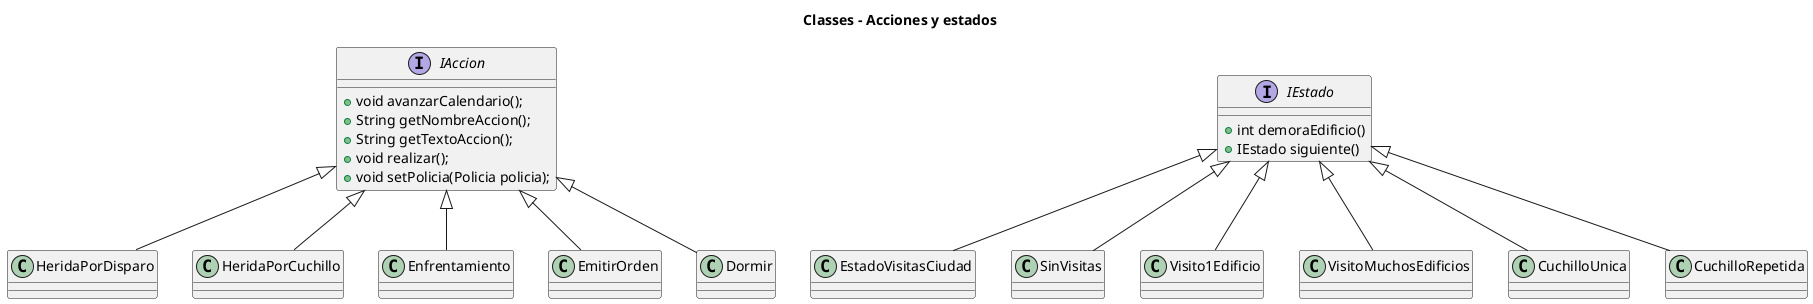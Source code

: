 @startuml

title Classes - Acciones y estados

interface IAccion {
  + void avanzarCalendario();
  + String getNombreAccion();
  + String getTextoAccion();
  + void realizar();
  + void setPolicia(Policia policia);
}
class HeridaPorDisparo
class HeridaPorCuchillo
class Enfrentamiento
class EmitirOrden
class Dormir

IAccion <|-- HeridaPorDisparo 
IAccion <|-- HeridaPorCuchillo
IAccion <|-- Enfrentamiento 
IAccion <|-- EmitirOrden 
IAccion <|-- Dormir 

interface IEstado {
  + int demoraEdificio()
  + IEstado siguiente()
}

class EstadoVisitasCiudad
class SinVisitas
class Visito1Edificio
class VisitoMuchosEdificios
class CuchilloUnica
class CuchilloRepetida

IEstado <|-- CuchilloUnica 
IEstado <|-- CuchilloRepetida
IEstado <|-- EstadoVisitasCiudad 
IEstado <|-- SinVisitas
IEstado <|-- Visito1Edificio 
IEstado <|-- VisitoMuchosEdificios


@enduml